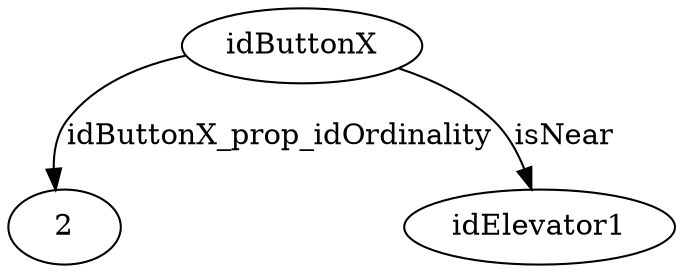 strict digraph  {
idButtonX [node_type=entity_node];
2 [node_type=property_node];
idElevator1 [node_type=entity_node];
idButtonX -> 2  [edge_type=property, label=idButtonX_prop_idOrdinality];
idButtonX -> idElevator1  [edge_type=relationship, label=isNear];
}
